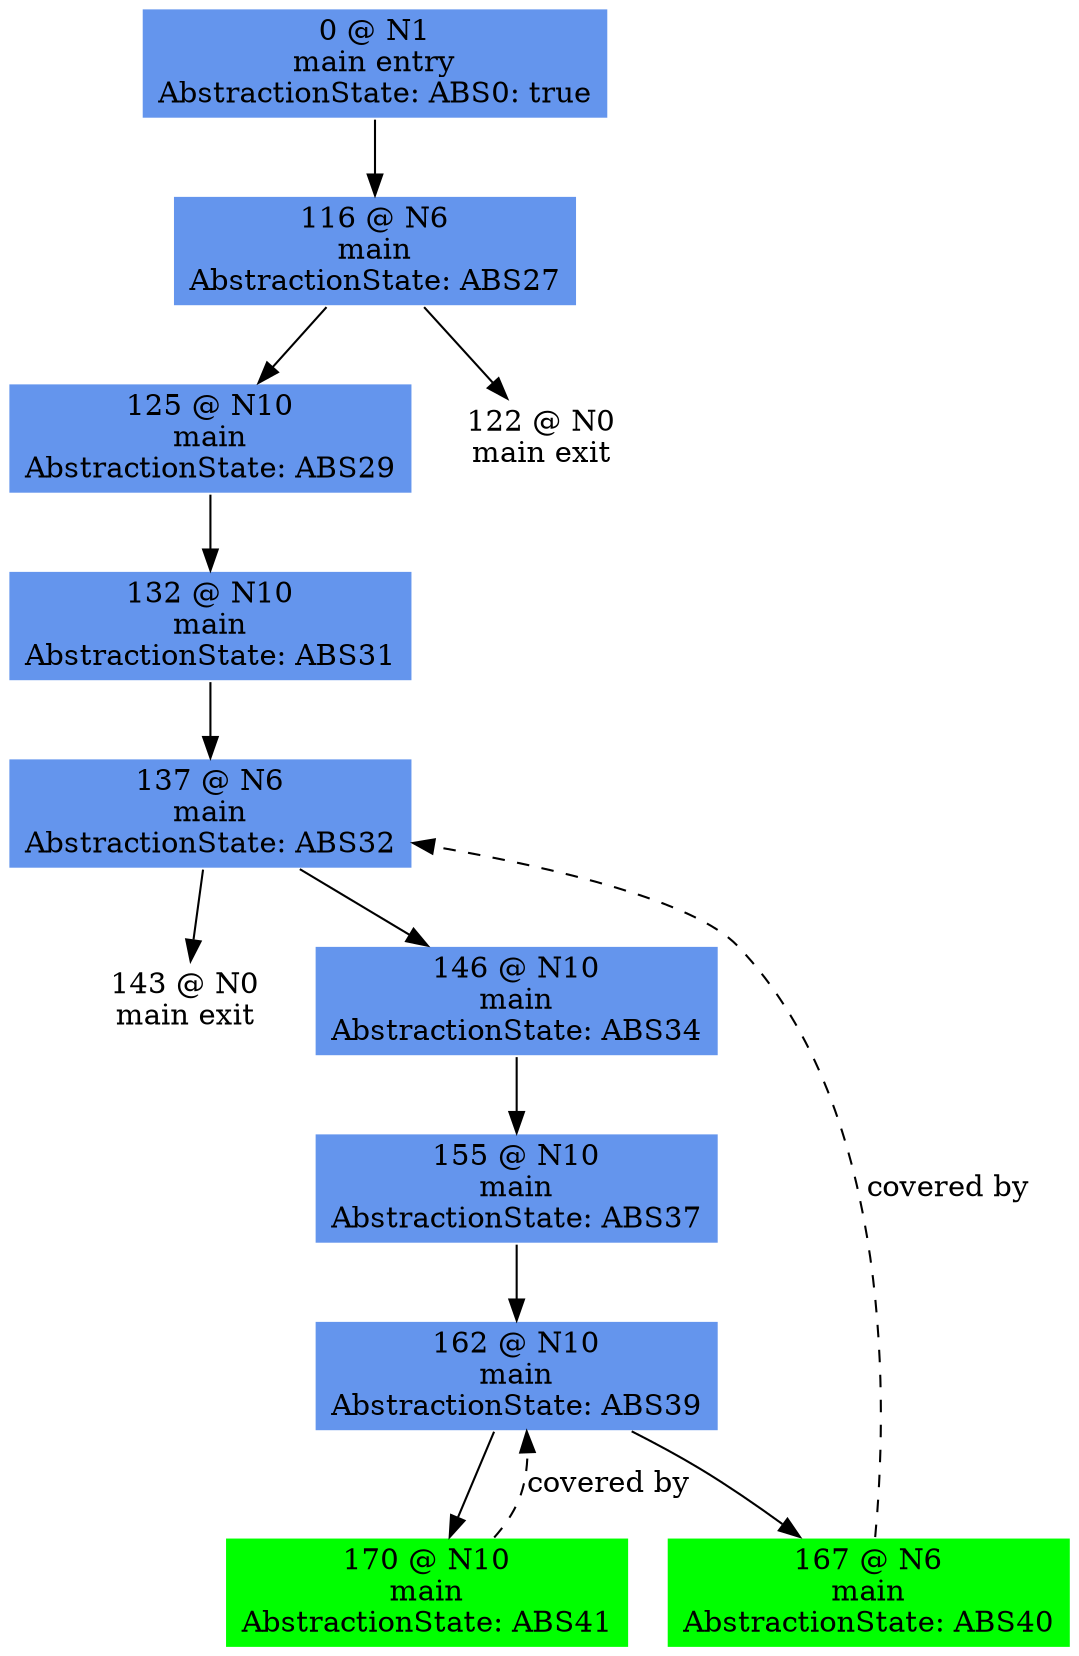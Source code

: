digraph ARG {
node [style="filled" shape="box" color="white"]
0 [fillcolor="cornflowerblue" label="0 @ N1\nmain entry\nAbstractionState: ABS0: true\n" id="0"]
116 [fillcolor="cornflowerblue" label="116 @ N6\nmain\nAbstractionState: ABS27\n" id="116"]
125 [fillcolor="cornflowerblue" label="125 @ N10\nmain\nAbstractionState: ABS29\n" id="125"]
132 [fillcolor="cornflowerblue" label="132 @ N10\nmain\nAbstractionState: ABS31\n" id="132"]
137 [fillcolor="cornflowerblue" label="137 @ N6\nmain\nAbstractionState: ABS32\n" id="137"]
143 [label="143 @ N0\nmain exit\n" id="143"]
146 [fillcolor="cornflowerblue" label="146 @ N10\nmain\nAbstractionState: ABS34\n" id="146"]
155 [fillcolor="cornflowerblue" label="155 @ N10\nmain\nAbstractionState: ABS37\n" id="155"]
162 [fillcolor="cornflowerblue" label="162 @ N10\nmain\nAbstractionState: ABS39\n" id="162"]
170 [fillcolor="green" label="170 @ N10\nmain\nAbstractionState: ABS41\n" id="170"]
167 [fillcolor="green" label="167 @ N6\nmain\nAbstractionState: ABS40\n" id="167"]
122 [label="122 @ N0\nmain exit\n" id="122"]
0 -> 116 []
116 -> 122 []
116 -> 125 []
125 -> 132 []
132 -> 137 []
167 -> 137 [style="dashed" weight="0" label="covered by"]
137 -> 146 []
137 -> 143 []
146 -> 155 []
155 -> 162 []
170 -> 162 [style="dashed" weight="0" label="covered by"]
162 -> 167 []
162 -> 170 []
}
